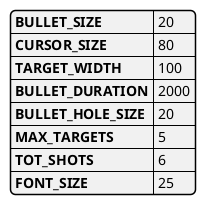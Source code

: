 @startjson
{
   "BULLET_SIZE":"20",
   "CURSOR_SIZE":"80",
   "TARGET_WIDTH":"100",
   "BULLET_DURATION":"2000",
   "BULLET_HOLE_SIZE":"20",
   "MAX_TARGETS":"5",
   "TOT_SHOTS":"6",
   "FONT_SIZE":"25"
}
@endjson

